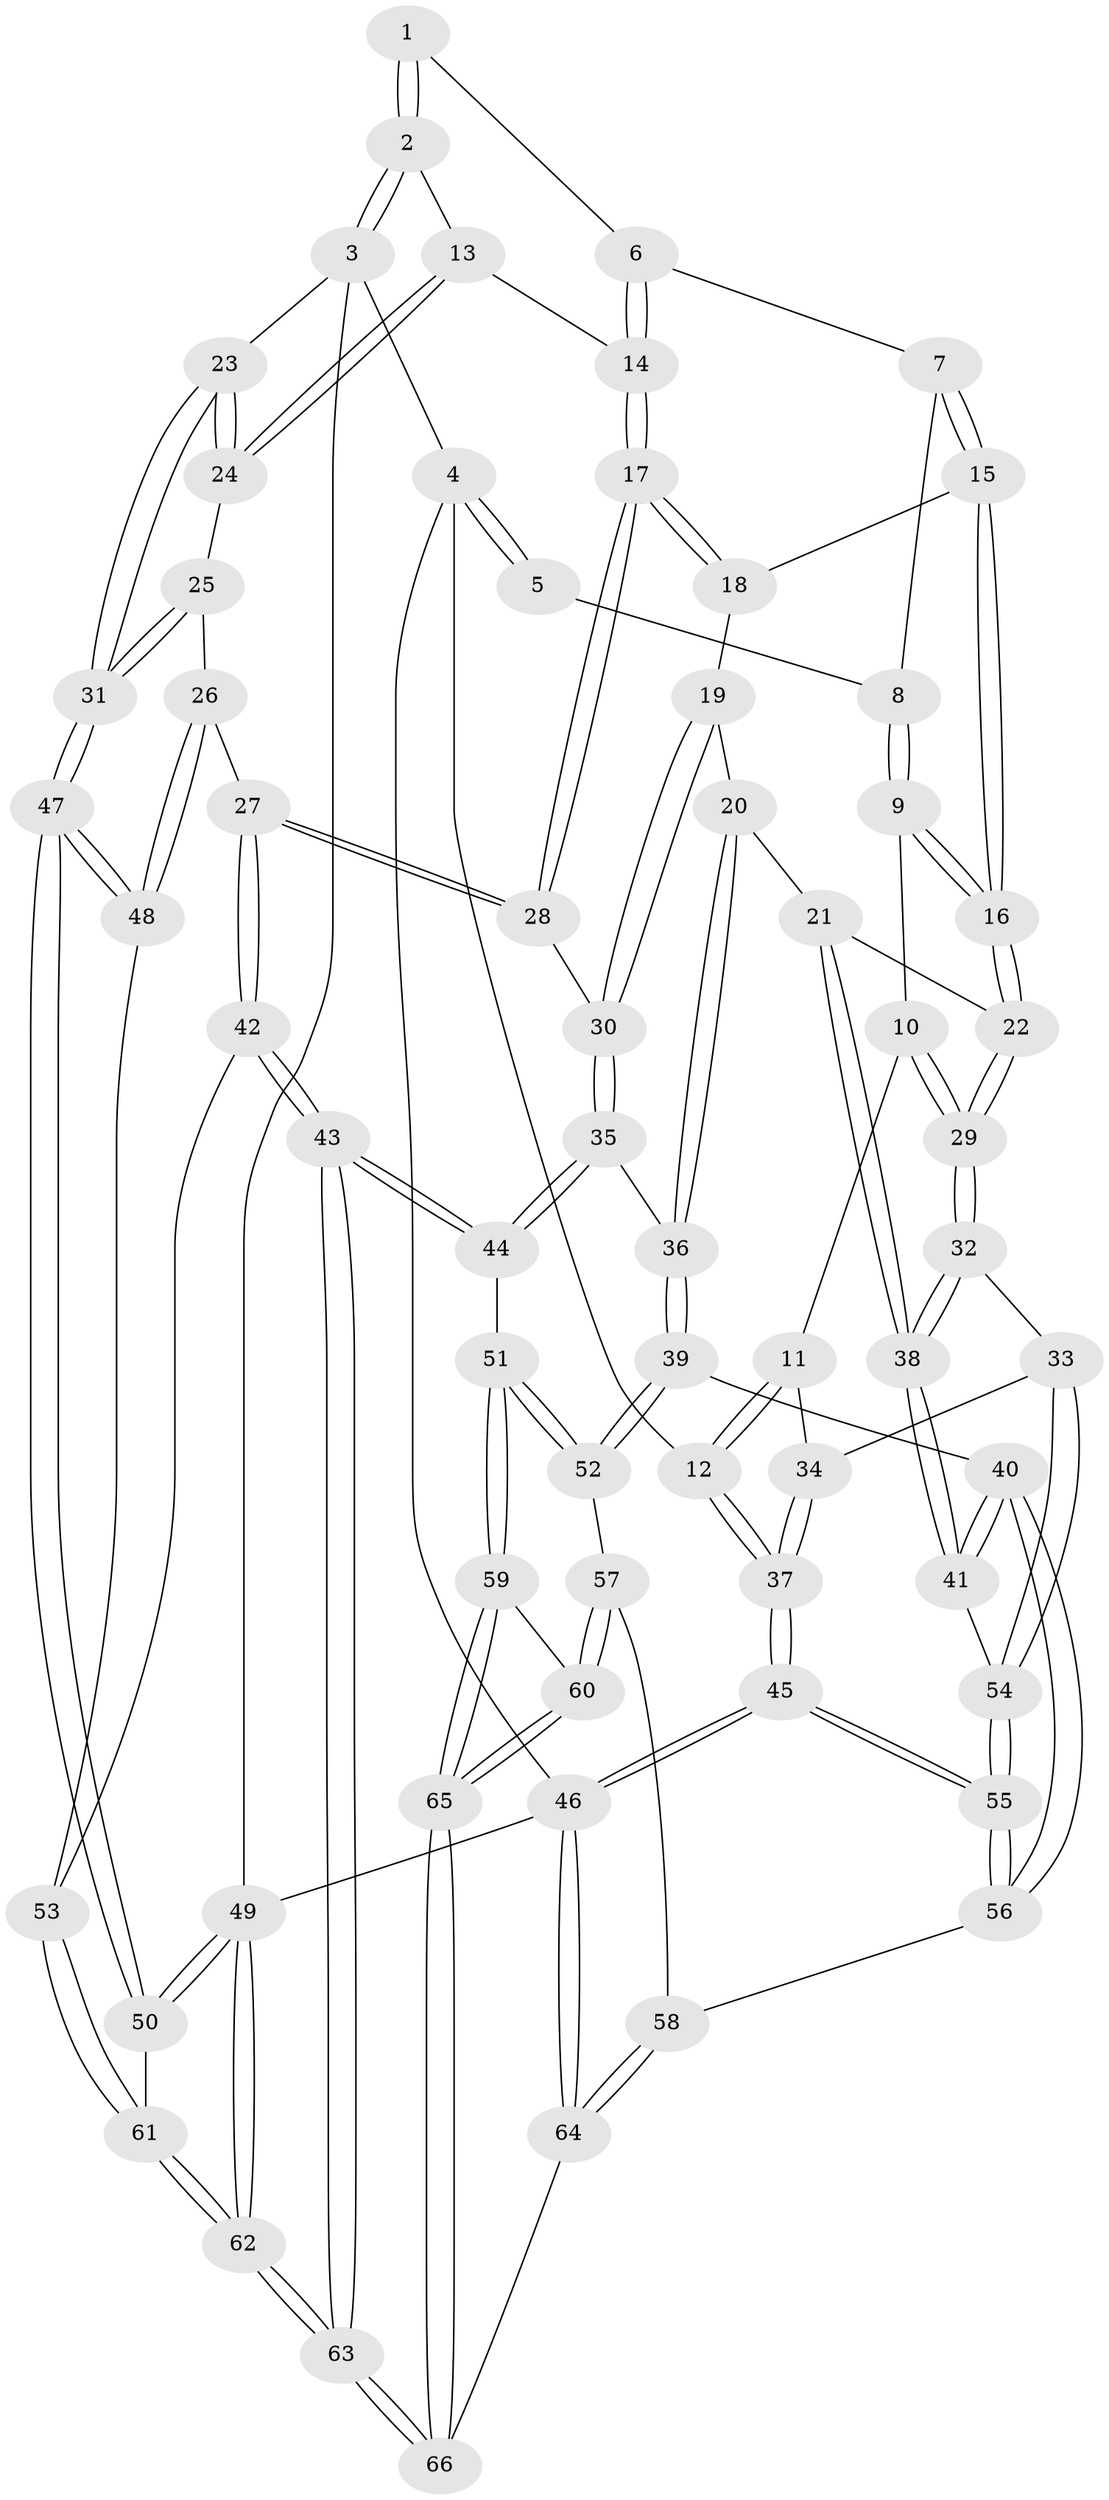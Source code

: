 // coarse degree distribution, {3: 0.07894736842105263, 6: 0.05263157894736842, 4: 0.5789473684210527, 5: 0.2894736842105263}
// Generated by graph-tools (version 1.1) at 2025/24/03/03/25 07:24:37]
// undirected, 66 vertices, 162 edges
graph export_dot {
graph [start="1"]
  node [color=gray90,style=filled];
  1 [pos="+0.7508886743592572+0"];
  2 [pos="+1+0"];
  3 [pos="+1+0"];
  4 [pos="+0+0"];
  5 [pos="+0.12812074216777483+0"];
  6 [pos="+0.5629986818654713+0.15449950519477504"];
  7 [pos="+0.4374716652184678+0.1839802676589819"];
  8 [pos="+0.19146365029547505+0"];
  9 [pos="+0.20045794441484438+0.3465192079596039"];
  10 [pos="+0.17483823936228232+0.3605938307251745"];
  11 [pos="+0.10666597692790611+0.38751127514982536"];
  12 [pos="+0+0.17542072984162407"];
  13 [pos="+0.7535973412288293+0.28673264152471367"];
  14 [pos="+0.729422967676017+0.2914202186959068"];
  15 [pos="+0.4356234959088048+0.21382463713456865"];
  16 [pos="+0.27174621184658815+0.37506487787222803"];
  17 [pos="+0.6579775736427216+0.36919266159877223"];
  18 [pos="+0.4853215797748934+0.34496411399457305"];
  19 [pos="+0.4625332369512887+0.3973548510774616"];
  20 [pos="+0.4305951073148222+0.4516035569973538"];
  21 [pos="+0.34066128958012076+0.4598640000631761"];
  22 [pos="+0.32145042910936217+0.44797531870262786"];
  23 [pos="+1+0.14313721226766907"];
  24 [pos="+0.8357492780092349+0.362084935525637"];
  25 [pos="+0.8478462370498348+0.3915370564969883"];
  26 [pos="+0.837942627780655+0.5044435000158926"];
  27 [pos="+0.7453238338144335+0.5441957370984583"];
  28 [pos="+0.6463087756051618+0.475159839485579"];
  29 [pos="+0.20984132194613353+0.5264156518655435"];
  30 [pos="+0.6357002483749008+0.4826720649060809"];
  31 [pos="+1+0.4774240575871247"];
  32 [pos="+0.19727303101034246+0.541299694564131"];
  33 [pos="+0.14363532365393605+0.5586419085743524"];
  34 [pos="+0.09452244848753429+0.48064782291244124"];
  35 [pos="+0.6154398327388524+0.5006417839381951"];
  36 [pos="+0.49791140048821647+0.538467422789547"];
  37 [pos="+0+0.5960555562650164"];
  38 [pos="+0.32476876996984483+0.6255103058658021"];
  39 [pos="+0.47073392790098084+0.6962879387738743"];
  40 [pos="+0.34901832768265373+0.6770694423738461"];
  41 [pos="+0.3338556477843224+0.659741450098018"];
  42 [pos="+0.7151563544078038+0.7574795598000605"];
  43 [pos="+0.6624190826579328+0.7673091882321204"];
  44 [pos="+0.6351830568921789+0.7647512972678626"];
  45 [pos="+0+0.9581123757323475"];
  46 [pos="+0+1"];
  47 [pos="+1+0.7093493375914228"];
  48 [pos="+1+0.7003829589570928"];
  49 [pos="+1+1"];
  50 [pos="+1+0.8253122397718133"];
  51 [pos="+0.6137493705629569+0.7671257549048222"];
  52 [pos="+0.47472108853387657+0.7003627291059493"];
  53 [pos="+0.761007215799776+0.7700237123217142"];
  54 [pos="+0.12006171706624548+0.6540067346174598"];
  55 [pos="+0+0.9015179795507502"];
  56 [pos="+0.2472284729619062+0.8220585347707583"];
  57 [pos="+0.38769893464291527+0.8716647912749683"];
  58 [pos="+0.31784171525400695+0.871127433948328"];
  59 [pos="+0.5767905642985938+0.8350078682656425"];
  60 [pos="+0.41596390038097436+0.9064065174671583"];
  61 [pos="+0.818823654427808+0.9693283044578218"];
  62 [pos="+0.7452115779997238+1"];
  63 [pos="+0.6979911548537302+1"];
  64 [pos="+0.3068698221662817+1"];
  65 [pos="+0.47827661661017307+1"];
  66 [pos="+0.47818995589029606+1"];
  1 -- 2;
  1 -- 2;
  1 -- 6;
  2 -- 3;
  2 -- 3;
  2 -- 13;
  3 -- 4;
  3 -- 23;
  3 -- 49;
  4 -- 5;
  4 -- 5;
  4 -- 12;
  4 -- 46;
  5 -- 8;
  6 -- 7;
  6 -- 14;
  6 -- 14;
  7 -- 8;
  7 -- 15;
  7 -- 15;
  8 -- 9;
  8 -- 9;
  9 -- 10;
  9 -- 16;
  9 -- 16;
  10 -- 11;
  10 -- 29;
  10 -- 29;
  11 -- 12;
  11 -- 12;
  11 -- 34;
  12 -- 37;
  12 -- 37;
  13 -- 14;
  13 -- 24;
  13 -- 24;
  14 -- 17;
  14 -- 17;
  15 -- 16;
  15 -- 16;
  15 -- 18;
  16 -- 22;
  16 -- 22;
  17 -- 18;
  17 -- 18;
  17 -- 28;
  17 -- 28;
  18 -- 19;
  19 -- 20;
  19 -- 30;
  19 -- 30;
  20 -- 21;
  20 -- 36;
  20 -- 36;
  21 -- 22;
  21 -- 38;
  21 -- 38;
  22 -- 29;
  22 -- 29;
  23 -- 24;
  23 -- 24;
  23 -- 31;
  23 -- 31;
  24 -- 25;
  25 -- 26;
  25 -- 31;
  25 -- 31;
  26 -- 27;
  26 -- 48;
  26 -- 48;
  27 -- 28;
  27 -- 28;
  27 -- 42;
  27 -- 42;
  28 -- 30;
  29 -- 32;
  29 -- 32;
  30 -- 35;
  30 -- 35;
  31 -- 47;
  31 -- 47;
  32 -- 33;
  32 -- 38;
  32 -- 38;
  33 -- 34;
  33 -- 54;
  33 -- 54;
  34 -- 37;
  34 -- 37;
  35 -- 36;
  35 -- 44;
  35 -- 44;
  36 -- 39;
  36 -- 39;
  37 -- 45;
  37 -- 45;
  38 -- 41;
  38 -- 41;
  39 -- 40;
  39 -- 52;
  39 -- 52;
  40 -- 41;
  40 -- 41;
  40 -- 56;
  40 -- 56;
  41 -- 54;
  42 -- 43;
  42 -- 43;
  42 -- 53;
  43 -- 44;
  43 -- 44;
  43 -- 63;
  43 -- 63;
  44 -- 51;
  45 -- 46;
  45 -- 46;
  45 -- 55;
  45 -- 55;
  46 -- 64;
  46 -- 64;
  46 -- 49;
  47 -- 48;
  47 -- 48;
  47 -- 50;
  47 -- 50;
  48 -- 53;
  49 -- 50;
  49 -- 50;
  49 -- 62;
  49 -- 62;
  50 -- 61;
  51 -- 52;
  51 -- 52;
  51 -- 59;
  51 -- 59;
  52 -- 57;
  53 -- 61;
  53 -- 61;
  54 -- 55;
  54 -- 55;
  55 -- 56;
  55 -- 56;
  56 -- 58;
  57 -- 58;
  57 -- 60;
  57 -- 60;
  58 -- 64;
  58 -- 64;
  59 -- 60;
  59 -- 65;
  59 -- 65;
  60 -- 65;
  60 -- 65;
  61 -- 62;
  61 -- 62;
  62 -- 63;
  62 -- 63;
  63 -- 66;
  63 -- 66;
  64 -- 66;
  65 -- 66;
  65 -- 66;
}
